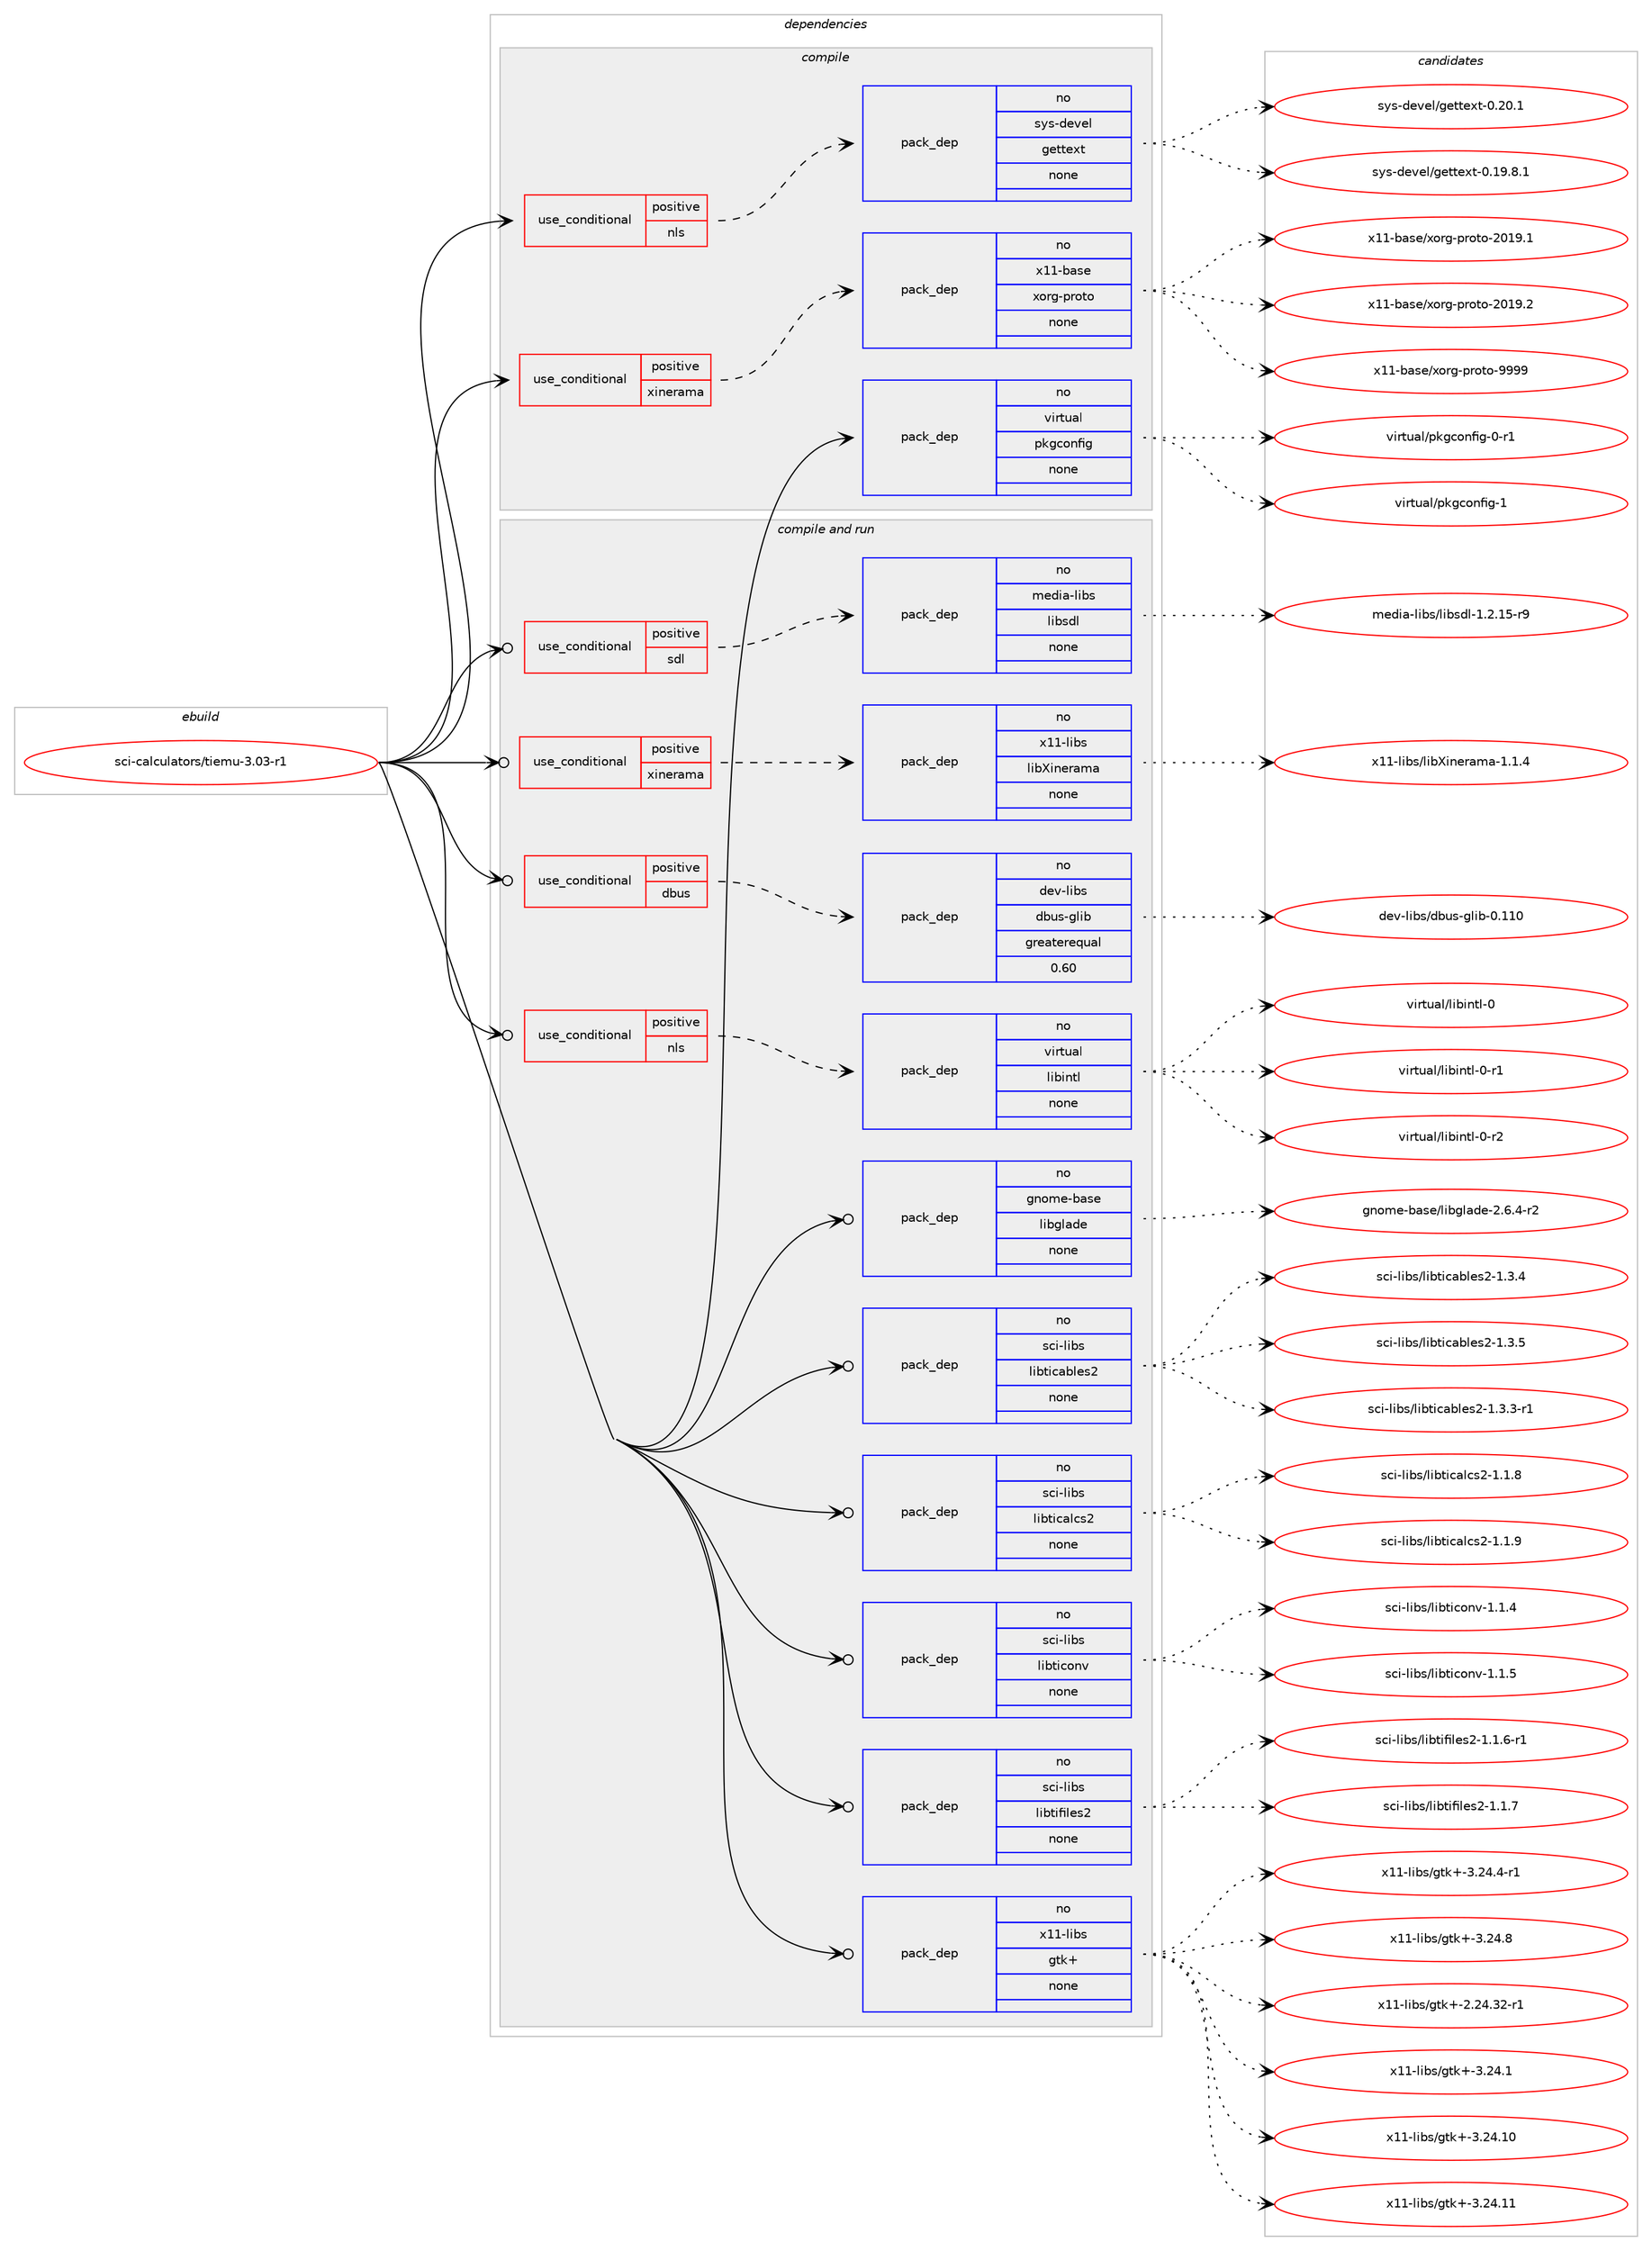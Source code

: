 digraph prolog {

# *************
# Graph options
# *************

newrank=true;
concentrate=true;
compound=true;
graph [rankdir=LR,fontname=Helvetica,fontsize=10,ranksep=1.5];#, ranksep=2.5, nodesep=0.2];
edge  [arrowhead=vee];
node  [fontname=Helvetica,fontsize=10];

# **********
# The ebuild
# **********

subgraph cluster_leftcol {
color=gray;
rank=same;
label=<<i>ebuild</i>>;
id [label="sci-calculators/tiemu-3.03-r1", color=red, width=4, href="../sci-calculators/tiemu-3.03-r1.svg"];
}

# ****************
# The dependencies
# ****************

subgraph cluster_midcol {
color=gray;
label=<<i>dependencies</i>>;
subgraph cluster_compile {
fillcolor="#eeeeee";
style=filled;
label=<<i>compile</i>>;
subgraph cond206838 {
dependency851033 [label=<<TABLE BORDER="0" CELLBORDER="1" CELLSPACING="0" CELLPADDING="4"><TR><TD ROWSPAN="3" CELLPADDING="10">use_conditional</TD></TR><TR><TD>positive</TD></TR><TR><TD>nls</TD></TR></TABLE>>, shape=none, color=red];
subgraph pack629170 {
dependency851034 [label=<<TABLE BORDER="0" CELLBORDER="1" CELLSPACING="0" CELLPADDING="4" WIDTH="220"><TR><TD ROWSPAN="6" CELLPADDING="30">pack_dep</TD></TR><TR><TD WIDTH="110">no</TD></TR><TR><TD>sys-devel</TD></TR><TR><TD>gettext</TD></TR><TR><TD>none</TD></TR><TR><TD></TD></TR></TABLE>>, shape=none, color=blue];
}
dependency851033:e -> dependency851034:w [weight=20,style="dashed",arrowhead="vee"];
}
id:e -> dependency851033:w [weight=20,style="solid",arrowhead="vee"];
subgraph cond206839 {
dependency851035 [label=<<TABLE BORDER="0" CELLBORDER="1" CELLSPACING="0" CELLPADDING="4"><TR><TD ROWSPAN="3" CELLPADDING="10">use_conditional</TD></TR><TR><TD>positive</TD></TR><TR><TD>xinerama</TD></TR></TABLE>>, shape=none, color=red];
subgraph pack629171 {
dependency851036 [label=<<TABLE BORDER="0" CELLBORDER="1" CELLSPACING="0" CELLPADDING="4" WIDTH="220"><TR><TD ROWSPAN="6" CELLPADDING="30">pack_dep</TD></TR><TR><TD WIDTH="110">no</TD></TR><TR><TD>x11-base</TD></TR><TR><TD>xorg-proto</TD></TR><TR><TD>none</TD></TR><TR><TD></TD></TR></TABLE>>, shape=none, color=blue];
}
dependency851035:e -> dependency851036:w [weight=20,style="dashed",arrowhead="vee"];
}
id:e -> dependency851035:w [weight=20,style="solid",arrowhead="vee"];
subgraph pack629172 {
dependency851037 [label=<<TABLE BORDER="0" CELLBORDER="1" CELLSPACING="0" CELLPADDING="4" WIDTH="220"><TR><TD ROWSPAN="6" CELLPADDING="30">pack_dep</TD></TR><TR><TD WIDTH="110">no</TD></TR><TR><TD>virtual</TD></TR><TR><TD>pkgconfig</TD></TR><TR><TD>none</TD></TR><TR><TD></TD></TR></TABLE>>, shape=none, color=blue];
}
id:e -> dependency851037:w [weight=20,style="solid",arrowhead="vee"];
}
subgraph cluster_compileandrun {
fillcolor="#eeeeee";
style=filled;
label=<<i>compile and run</i>>;
subgraph cond206840 {
dependency851038 [label=<<TABLE BORDER="0" CELLBORDER="1" CELLSPACING="0" CELLPADDING="4"><TR><TD ROWSPAN="3" CELLPADDING="10">use_conditional</TD></TR><TR><TD>positive</TD></TR><TR><TD>dbus</TD></TR></TABLE>>, shape=none, color=red];
subgraph pack629173 {
dependency851039 [label=<<TABLE BORDER="0" CELLBORDER="1" CELLSPACING="0" CELLPADDING="4" WIDTH="220"><TR><TD ROWSPAN="6" CELLPADDING="30">pack_dep</TD></TR><TR><TD WIDTH="110">no</TD></TR><TR><TD>dev-libs</TD></TR><TR><TD>dbus-glib</TD></TR><TR><TD>greaterequal</TD></TR><TR><TD>0.60</TD></TR></TABLE>>, shape=none, color=blue];
}
dependency851038:e -> dependency851039:w [weight=20,style="dashed",arrowhead="vee"];
}
id:e -> dependency851038:w [weight=20,style="solid",arrowhead="odotvee"];
subgraph cond206841 {
dependency851040 [label=<<TABLE BORDER="0" CELLBORDER="1" CELLSPACING="0" CELLPADDING="4"><TR><TD ROWSPAN="3" CELLPADDING="10">use_conditional</TD></TR><TR><TD>positive</TD></TR><TR><TD>nls</TD></TR></TABLE>>, shape=none, color=red];
subgraph pack629174 {
dependency851041 [label=<<TABLE BORDER="0" CELLBORDER="1" CELLSPACING="0" CELLPADDING="4" WIDTH="220"><TR><TD ROWSPAN="6" CELLPADDING="30">pack_dep</TD></TR><TR><TD WIDTH="110">no</TD></TR><TR><TD>virtual</TD></TR><TR><TD>libintl</TD></TR><TR><TD>none</TD></TR><TR><TD></TD></TR></TABLE>>, shape=none, color=blue];
}
dependency851040:e -> dependency851041:w [weight=20,style="dashed",arrowhead="vee"];
}
id:e -> dependency851040:w [weight=20,style="solid",arrowhead="odotvee"];
subgraph cond206842 {
dependency851042 [label=<<TABLE BORDER="0" CELLBORDER="1" CELLSPACING="0" CELLPADDING="4"><TR><TD ROWSPAN="3" CELLPADDING="10">use_conditional</TD></TR><TR><TD>positive</TD></TR><TR><TD>sdl</TD></TR></TABLE>>, shape=none, color=red];
subgraph pack629175 {
dependency851043 [label=<<TABLE BORDER="0" CELLBORDER="1" CELLSPACING="0" CELLPADDING="4" WIDTH="220"><TR><TD ROWSPAN="6" CELLPADDING="30">pack_dep</TD></TR><TR><TD WIDTH="110">no</TD></TR><TR><TD>media-libs</TD></TR><TR><TD>libsdl</TD></TR><TR><TD>none</TD></TR><TR><TD></TD></TR></TABLE>>, shape=none, color=blue];
}
dependency851042:e -> dependency851043:w [weight=20,style="dashed",arrowhead="vee"];
}
id:e -> dependency851042:w [weight=20,style="solid",arrowhead="odotvee"];
subgraph cond206843 {
dependency851044 [label=<<TABLE BORDER="0" CELLBORDER="1" CELLSPACING="0" CELLPADDING="4"><TR><TD ROWSPAN="3" CELLPADDING="10">use_conditional</TD></TR><TR><TD>positive</TD></TR><TR><TD>xinerama</TD></TR></TABLE>>, shape=none, color=red];
subgraph pack629176 {
dependency851045 [label=<<TABLE BORDER="0" CELLBORDER="1" CELLSPACING="0" CELLPADDING="4" WIDTH="220"><TR><TD ROWSPAN="6" CELLPADDING="30">pack_dep</TD></TR><TR><TD WIDTH="110">no</TD></TR><TR><TD>x11-libs</TD></TR><TR><TD>libXinerama</TD></TR><TR><TD>none</TD></TR><TR><TD></TD></TR></TABLE>>, shape=none, color=blue];
}
dependency851044:e -> dependency851045:w [weight=20,style="dashed",arrowhead="vee"];
}
id:e -> dependency851044:w [weight=20,style="solid",arrowhead="odotvee"];
subgraph pack629177 {
dependency851046 [label=<<TABLE BORDER="0" CELLBORDER="1" CELLSPACING="0" CELLPADDING="4" WIDTH="220"><TR><TD ROWSPAN="6" CELLPADDING="30">pack_dep</TD></TR><TR><TD WIDTH="110">no</TD></TR><TR><TD>gnome-base</TD></TR><TR><TD>libglade</TD></TR><TR><TD>none</TD></TR><TR><TD></TD></TR></TABLE>>, shape=none, color=blue];
}
id:e -> dependency851046:w [weight=20,style="solid",arrowhead="odotvee"];
subgraph pack629178 {
dependency851047 [label=<<TABLE BORDER="0" CELLBORDER="1" CELLSPACING="0" CELLPADDING="4" WIDTH="220"><TR><TD ROWSPAN="6" CELLPADDING="30">pack_dep</TD></TR><TR><TD WIDTH="110">no</TD></TR><TR><TD>sci-libs</TD></TR><TR><TD>libticables2</TD></TR><TR><TD>none</TD></TR><TR><TD></TD></TR></TABLE>>, shape=none, color=blue];
}
id:e -> dependency851047:w [weight=20,style="solid",arrowhead="odotvee"];
subgraph pack629179 {
dependency851048 [label=<<TABLE BORDER="0" CELLBORDER="1" CELLSPACING="0" CELLPADDING="4" WIDTH="220"><TR><TD ROWSPAN="6" CELLPADDING="30">pack_dep</TD></TR><TR><TD WIDTH="110">no</TD></TR><TR><TD>sci-libs</TD></TR><TR><TD>libticalcs2</TD></TR><TR><TD>none</TD></TR><TR><TD></TD></TR></TABLE>>, shape=none, color=blue];
}
id:e -> dependency851048:w [weight=20,style="solid",arrowhead="odotvee"];
subgraph pack629180 {
dependency851049 [label=<<TABLE BORDER="0" CELLBORDER="1" CELLSPACING="0" CELLPADDING="4" WIDTH="220"><TR><TD ROWSPAN="6" CELLPADDING="30">pack_dep</TD></TR><TR><TD WIDTH="110">no</TD></TR><TR><TD>sci-libs</TD></TR><TR><TD>libticonv</TD></TR><TR><TD>none</TD></TR><TR><TD></TD></TR></TABLE>>, shape=none, color=blue];
}
id:e -> dependency851049:w [weight=20,style="solid",arrowhead="odotvee"];
subgraph pack629181 {
dependency851050 [label=<<TABLE BORDER="0" CELLBORDER="1" CELLSPACING="0" CELLPADDING="4" WIDTH="220"><TR><TD ROWSPAN="6" CELLPADDING="30">pack_dep</TD></TR><TR><TD WIDTH="110">no</TD></TR><TR><TD>sci-libs</TD></TR><TR><TD>libtifiles2</TD></TR><TR><TD>none</TD></TR><TR><TD></TD></TR></TABLE>>, shape=none, color=blue];
}
id:e -> dependency851050:w [weight=20,style="solid",arrowhead="odotvee"];
subgraph pack629182 {
dependency851051 [label=<<TABLE BORDER="0" CELLBORDER="1" CELLSPACING="0" CELLPADDING="4" WIDTH="220"><TR><TD ROWSPAN="6" CELLPADDING="30">pack_dep</TD></TR><TR><TD WIDTH="110">no</TD></TR><TR><TD>x11-libs</TD></TR><TR><TD>gtk+</TD></TR><TR><TD>none</TD></TR><TR><TD></TD></TR></TABLE>>, shape=none, color=blue];
}
id:e -> dependency851051:w [weight=20,style="solid",arrowhead="odotvee"];
}
subgraph cluster_run {
fillcolor="#eeeeee";
style=filled;
label=<<i>run</i>>;
}
}

# **************
# The candidates
# **************

subgraph cluster_choices {
rank=same;
color=gray;
label=<<i>candidates</i>>;

subgraph choice629170 {
color=black;
nodesep=1;
choice1151211154510010111810110847103101116116101120116454846495746564649 [label="sys-devel/gettext-0.19.8.1", color=red, width=4,href="../sys-devel/gettext-0.19.8.1.svg"];
choice115121115451001011181011084710310111611610112011645484650484649 [label="sys-devel/gettext-0.20.1", color=red, width=4,href="../sys-devel/gettext-0.20.1.svg"];
dependency851034:e -> choice1151211154510010111810110847103101116116101120116454846495746564649:w [style=dotted,weight="100"];
dependency851034:e -> choice115121115451001011181011084710310111611610112011645484650484649:w [style=dotted,weight="100"];
}
subgraph choice629171 {
color=black;
nodesep=1;
choice1204949459897115101471201111141034511211411111611145504849574649 [label="x11-base/xorg-proto-2019.1", color=red, width=4,href="../x11-base/xorg-proto-2019.1.svg"];
choice1204949459897115101471201111141034511211411111611145504849574650 [label="x11-base/xorg-proto-2019.2", color=red, width=4,href="../x11-base/xorg-proto-2019.2.svg"];
choice120494945989711510147120111114103451121141111161114557575757 [label="x11-base/xorg-proto-9999", color=red, width=4,href="../x11-base/xorg-proto-9999.svg"];
dependency851036:e -> choice1204949459897115101471201111141034511211411111611145504849574649:w [style=dotted,weight="100"];
dependency851036:e -> choice1204949459897115101471201111141034511211411111611145504849574650:w [style=dotted,weight="100"];
dependency851036:e -> choice120494945989711510147120111114103451121141111161114557575757:w [style=dotted,weight="100"];
}
subgraph choice629172 {
color=black;
nodesep=1;
choice11810511411611797108471121071039911111010210510345484511449 [label="virtual/pkgconfig-0-r1", color=red, width=4,href="../virtual/pkgconfig-0-r1.svg"];
choice1181051141161179710847112107103991111101021051034549 [label="virtual/pkgconfig-1", color=red, width=4,href="../virtual/pkgconfig-1.svg"];
dependency851037:e -> choice11810511411611797108471121071039911111010210510345484511449:w [style=dotted,weight="100"];
dependency851037:e -> choice1181051141161179710847112107103991111101021051034549:w [style=dotted,weight="100"];
}
subgraph choice629173 {
color=black;
nodesep=1;
choice100101118451081059811547100981171154510310810598454846494948 [label="dev-libs/dbus-glib-0.110", color=red, width=4,href="../dev-libs/dbus-glib-0.110.svg"];
dependency851039:e -> choice100101118451081059811547100981171154510310810598454846494948:w [style=dotted,weight="100"];
}
subgraph choice629174 {
color=black;
nodesep=1;
choice1181051141161179710847108105981051101161084548 [label="virtual/libintl-0", color=red, width=4,href="../virtual/libintl-0.svg"];
choice11810511411611797108471081059810511011610845484511449 [label="virtual/libintl-0-r1", color=red, width=4,href="../virtual/libintl-0-r1.svg"];
choice11810511411611797108471081059810511011610845484511450 [label="virtual/libintl-0-r2", color=red, width=4,href="../virtual/libintl-0-r2.svg"];
dependency851041:e -> choice1181051141161179710847108105981051101161084548:w [style=dotted,weight="100"];
dependency851041:e -> choice11810511411611797108471081059810511011610845484511449:w [style=dotted,weight="100"];
dependency851041:e -> choice11810511411611797108471081059810511011610845484511450:w [style=dotted,weight="100"];
}
subgraph choice629175 {
color=black;
nodesep=1;
choice1091011001059745108105981154710810598115100108454946504649534511457 [label="media-libs/libsdl-1.2.15-r9", color=red, width=4,href="../media-libs/libsdl-1.2.15-r9.svg"];
dependency851043:e -> choice1091011001059745108105981154710810598115100108454946504649534511457:w [style=dotted,weight="100"];
}
subgraph choice629176 {
color=black;
nodesep=1;
choice120494945108105981154710810598881051101011149710997454946494652 [label="x11-libs/libXinerama-1.1.4", color=red, width=4,href="../x11-libs/libXinerama-1.1.4.svg"];
dependency851045:e -> choice120494945108105981154710810598881051101011149710997454946494652:w [style=dotted,weight="100"];
}
subgraph choice629177 {
color=black;
nodesep=1;
choice1031101111091014598971151014710810598103108971001014550465446524511450 [label="gnome-base/libglade-2.6.4-r2", color=red, width=4,href="../gnome-base/libglade-2.6.4-r2.svg"];
dependency851046:e -> choice1031101111091014598971151014710810598103108971001014550465446524511450:w [style=dotted,weight="100"];
}
subgraph choice629178 {
color=black;
nodesep=1;
choice1159910545108105981154710810598116105999798108101115504549465146514511449 [label="sci-libs/libticables2-1.3.3-r1", color=red, width=4,href="../sci-libs/libticables2-1.3.3-r1.svg"];
choice115991054510810598115471081059811610599979810810111550454946514652 [label="sci-libs/libticables2-1.3.4", color=red, width=4,href="../sci-libs/libticables2-1.3.4.svg"];
choice115991054510810598115471081059811610599979810810111550454946514653 [label="sci-libs/libticables2-1.3.5", color=red, width=4,href="../sci-libs/libticables2-1.3.5.svg"];
dependency851047:e -> choice1159910545108105981154710810598116105999798108101115504549465146514511449:w [style=dotted,weight="100"];
dependency851047:e -> choice115991054510810598115471081059811610599979810810111550454946514652:w [style=dotted,weight="100"];
dependency851047:e -> choice115991054510810598115471081059811610599979810810111550454946514653:w [style=dotted,weight="100"];
}
subgraph choice629179 {
color=black;
nodesep=1;
choice115991054510810598115471081059811610599971089911550454946494656 [label="sci-libs/libticalcs2-1.1.8", color=red, width=4,href="../sci-libs/libticalcs2-1.1.8.svg"];
choice115991054510810598115471081059811610599971089911550454946494657 [label="sci-libs/libticalcs2-1.1.9", color=red, width=4,href="../sci-libs/libticalcs2-1.1.9.svg"];
dependency851048:e -> choice115991054510810598115471081059811610599971089911550454946494656:w [style=dotted,weight="100"];
dependency851048:e -> choice115991054510810598115471081059811610599971089911550454946494657:w [style=dotted,weight="100"];
}
subgraph choice629180 {
color=black;
nodesep=1;
choice115991054510810598115471081059811610599111110118454946494652 [label="sci-libs/libticonv-1.1.4", color=red, width=4,href="../sci-libs/libticonv-1.1.4.svg"];
choice115991054510810598115471081059811610599111110118454946494653 [label="sci-libs/libticonv-1.1.5", color=red, width=4,href="../sci-libs/libticonv-1.1.5.svg"];
dependency851049:e -> choice115991054510810598115471081059811610599111110118454946494652:w [style=dotted,weight="100"];
dependency851049:e -> choice115991054510810598115471081059811610599111110118454946494653:w [style=dotted,weight="100"];
}
subgraph choice629181 {
color=black;
nodesep=1;
choice1159910545108105981154710810598116105102105108101115504549464946544511449 [label="sci-libs/libtifiles2-1.1.6-r1", color=red, width=4,href="../sci-libs/libtifiles2-1.1.6-r1.svg"];
choice115991054510810598115471081059811610510210510810111550454946494655 [label="sci-libs/libtifiles2-1.1.7", color=red, width=4,href="../sci-libs/libtifiles2-1.1.7.svg"];
dependency851050:e -> choice1159910545108105981154710810598116105102105108101115504549464946544511449:w [style=dotted,weight="100"];
dependency851050:e -> choice115991054510810598115471081059811610510210510810111550454946494655:w [style=dotted,weight="100"];
}
subgraph choice629182 {
color=black;
nodesep=1;
choice12049494510810598115471031161074345504650524651504511449 [label="x11-libs/gtk+-2.24.32-r1", color=red, width=4,href="../x11-libs/gtk+-2.24.32-r1.svg"];
choice12049494510810598115471031161074345514650524649 [label="x11-libs/gtk+-3.24.1", color=red, width=4,href="../x11-libs/gtk+-3.24.1.svg"];
choice1204949451081059811547103116107434551465052464948 [label="x11-libs/gtk+-3.24.10", color=red, width=4,href="../x11-libs/gtk+-3.24.10.svg"];
choice1204949451081059811547103116107434551465052464949 [label="x11-libs/gtk+-3.24.11", color=red, width=4,href="../x11-libs/gtk+-3.24.11.svg"];
choice120494945108105981154710311610743455146505246524511449 [label="x11-libs/gtk+-3.24.4-r1", color=red, width=4,href="../x11-libs/gtk+-3.24.4-r1.svg"];
choice12049494510810598115471031161074345514650524656 [label="x11-libs/gtk+-3.24.8", color=red, width=4,href="../x11-libs/gtk+-3.24.8.svg"];
dependency851051:e -> choice12049494510810598115471031161074345504650524651504511449:w [style=dotted,weight="100"];
dependency851051:e -> choice12049494510810598115471031161074345514650524649:w [style=dotted,weight="100"];
dependency851051:e -> choice1204949451081059811547103116107434551465052464948:w [style=dotted,weight="100"];
dependency851051:e -> choice1204949451081059811547103116107434551465052464949:w [style=dotted,weight="100"];
dependency851051:e -> choice120494945108105981154710311610743455146505246524511449:w [style=dotted,weight="100"];
dependency851051:e -> choice12049494510810598115471031161074345514650524656:w [style=dotted,weight="100"];
}
}

}
